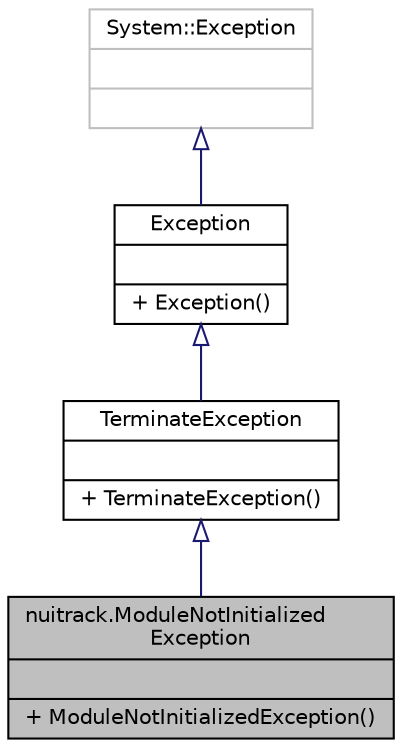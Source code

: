 digraph "nuitrack.ModuleNotInitializedException"
{
  edge [fontname="Helvetica",fontsize="10",labelfontname="Helvetica",labelfontsize="10"];
  node [fontname="Helvetica",fontsize="10",shape=record];
  Node1 [label="{nuitrack.ModuleNotInitialized\lException\n||+ ModuleNotInitializedException()\l}",height=0.2,width=0.4,color="black", fillcolor="grey75", style="filled" fontcolor="black"];
  Node2 -> Node1 [dir="back",color="midnightblue",fontsize="10",style="solid",arrowtail="onormal",fontname="Helvetica"];
  Node2 [label="{TerminateException\n||+ TerminateException()\l}",height=0.2,width=0.4,color="black", fillcolor="white", style="filled",URL="$classnuitrack_1_1TerminateException.html"];
  Node3 -> Node2 [dir="back",color="midnightblue",fontsize="10",style="solid",arrowtail="onormal",fontname="Helvetica"];
  Node3 [label="{Exception\n||+ Exception()\l}",height=0.2,width=0.4,color="black", fillcolor="white", style="filled",URL="$classnuitrack_1_1Exception.html"];
  Node4 -> Node3 [dir="back",color="midnightblue",fontsize="10",style="solid",arrowtail="onormal",fontname="Helvetica"];
  Node4 [label="{System::Exception\n||}",height=0.2,width=0.4,color="grey75", fillcolor="white", style="filled"];
}
